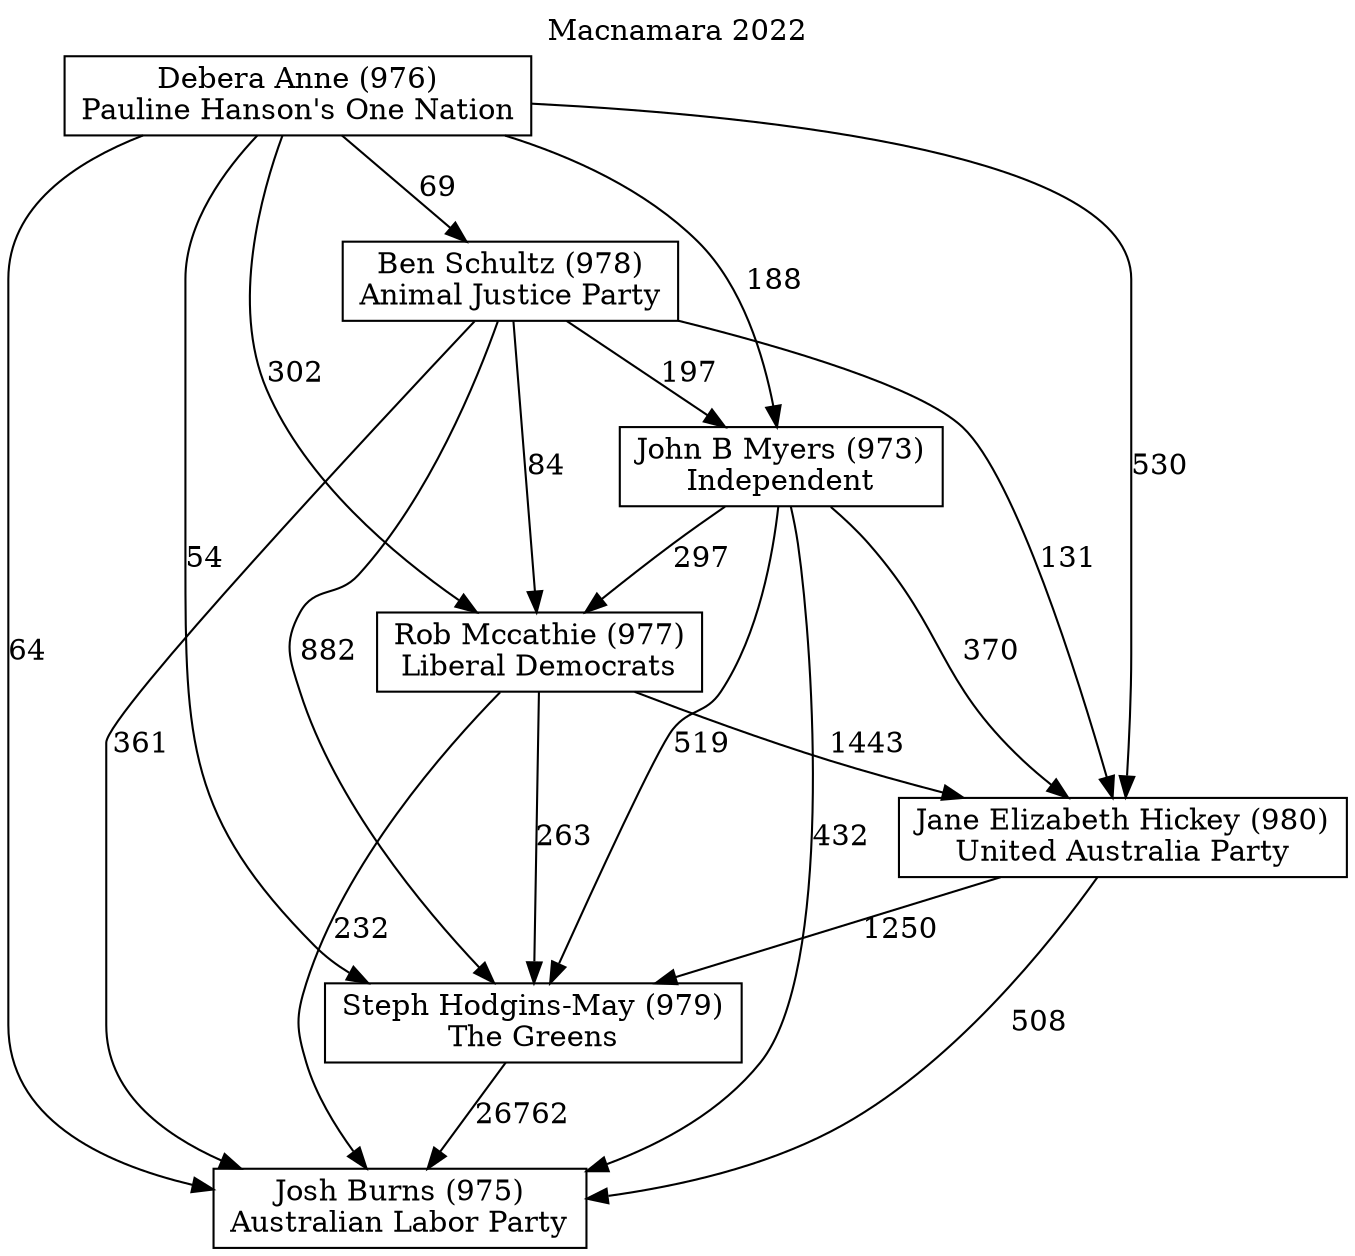 // House preference flow
digraph "Josh Burns (975)_Macnamara_2022" {
	graph [label="Macnamara 2022" labelloc=t mclimit=10]
	node [shape=box]
	"Rob Mccathie (977)" [label="Rob Mccathie (977)
Liberal Democrats"]
	"Jane Elizabeth Hickey (980)" [label="Jane Elizabeth Hickey (980)
United Australia Party"]
	"Steph Hodgins-May (979)" [label="Steph Hodgins-May (979)
The Greens"]
	"John B Myers (973)" [label="John B Myers (973)
Independent"]
	"Josh Burns (975)" [label="Josh Burns (975)
Australian Labor Party"]
	"Debera Anne (976)" [label="Debera Anne (976)
Pauline Hanson's One Nation"]
	"Ben Schultz (978)" [label="Ben Schultz (978)
Animal Justice Party"]
	"Debera Anne (976)" -> "Josh Burns (975)" [label=64]
	"Ben Schultz (978)" -> "John B Myers (973)" [label=197]
	"Debera Anne (976)" -> "Ben Schultz (978)" [label=69]
	"Ben Schultz (978)" -> "Steph Hodgins-May (979)" [label=882]
	"John B Myers (973)" -> "Jane Elizabeth Hickey (980)" [label=370]
	"Rob Mccathie (977)" -> "Josh Burns (975)" [label=232]
	"Ben Schultz (978)" -> "Jane Elizabeth Hickey (980)" [label=131]
	"Ben Schultz (978)" -> "Josh Burns (975)" [label=361]
	"Rob Mccathie (977)" -> "Jane Elizabeth Hickey (980)" [label=1443]
	"John B Myers (973)" -> "Rob Mccathie (977)" [label=297]
	"Jane Elizabeth Hickey (980)" -> "Josh Burns (975)" [label=508]
	"John B Myers (973)" -> "Josh Burns (975)" [label=432]
	"Debera Anne (976)" -> "John B Myers (973)" [label=188]
	"Steph Hodgins-May (979)" -> "Josh Burns (975)" [label=26762]
	"John B Myers (973)" -> "Steph Hodgins-May (979)" [label=519]
	"Debera Anne (976)" -> "Rob Mccathie (977)" [label=302]
	"Jane Elizabeth Hickey (980)" -> "Steph Hodgins-May (979)" [label=1250]
	"Ben Schultz (978)" -> "Rob Mccathie (977)" [label=84]
	"Debera Anne (976)" -> "Jane Elizabeth Hickey (980)" [label=530]
	"Rob Mccathie (977)" -> "Steph Hodgins-May (979)" [label=263]
	"Debera Anne (976)" -> "Steph Hodgins-May (979)" [label=54]
}
